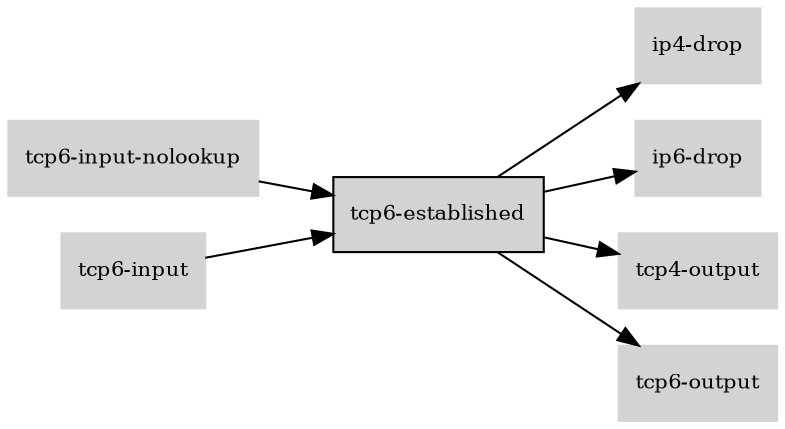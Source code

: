digraph "tcp6_established_subgraph" {
  rankdir=LR;
  node [shape=box, style=filled, fontsize=10, color=lightgray, fontcolor=black, fillcolor=lightgray];
  "tcp6-established" [color=black, fontcolor=black, fillcolor=lightgray];
  edge [fontsize=8];
  "tcp6-established" -> "ip4-drop";
  "tcp6-established" -> "ip6-drop";
  "tcp6-established" -> "tcp4-output";
  "tcp6-established" -> "tcp6-output";
  "tcp6-input-nolookup" -> "tcp6-established";
  "tcp6-input" -> "tcp6-established";
}
